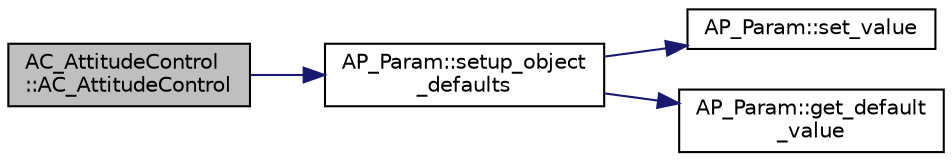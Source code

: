digraph "AC_AttitudeControl::AC_AttitudeControl"
{
 // INTERACTIVE_SVG=YES
  edge [fontname="Helvetica",fontsize="10",labelfontname="Helvetica",labelfontsize="10"];
  node [fontname="Helvetica",fontsize="10",shape=record];
  rankdir="LR";
  Node1 [label="AC_AttitudeControl\l::AC_AttitudeControl",height=0.2,width=0.4,color="black", fillcolor="grey75", style="filled" fontcolor="black"];
  Node1 -> Node2 [color="midnightblue",fontsize="10",style="solid",fontname="Helvetica"];
  Node2 [label="AP_Param::setup_object\l_defaults",height=0.2,width=0.4,color="black", fillcolor="white", style="filled",URL="$classAP__Param.html#a5f6dcfce1c0a79cf5bd81283e22f3201"];
  Node2 -> Node3 [color="midnightblue",fontsize="10",style="solid",fontname="Helvetica"];
  Node3 [label="AP_Param::set_value",height=0.2,width=0.4,color="black", fillcolor="white", style="filled",URL="$classAP__Param.html#acd4b14f793c37f162e298761d2155ca6"];
  Node2 -> Node4 [color="midnightblue",fontsize="10",style="solid",fontname="Helvetica"];
  Node4 [label="AP_Param::get_default\l_value",height=0.2,width=0.4,color="black", fillcolor="white", style="filled",URL="$classAP__Param.html#a1f6efebd94bc8bfd16db8d73ad3018c6"];
}
